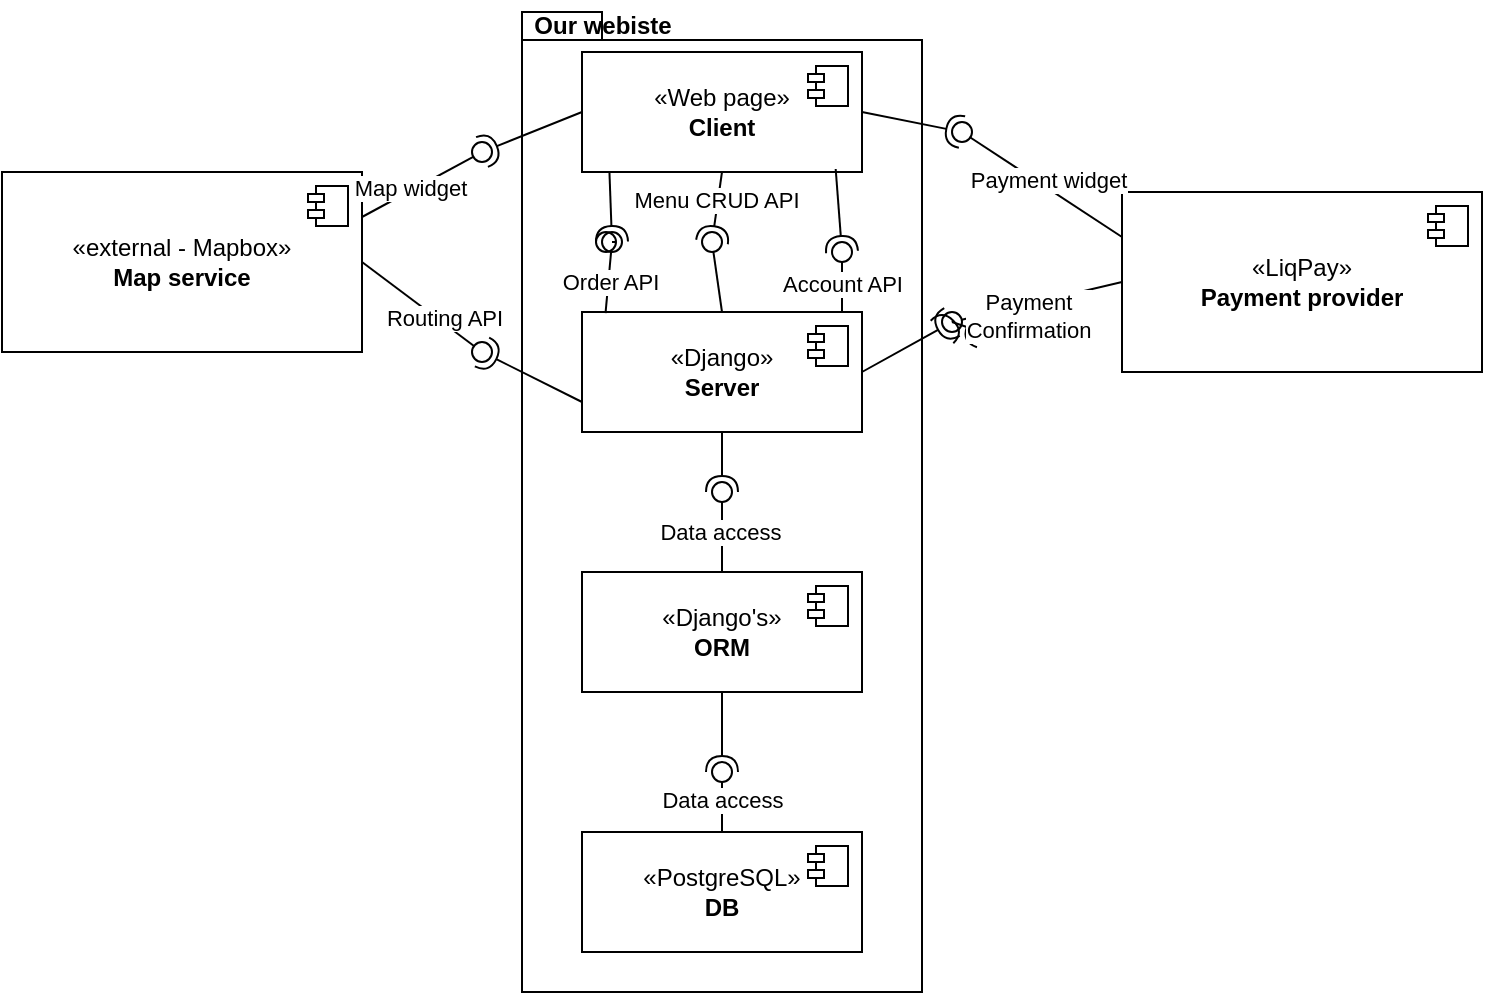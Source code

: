 <mxfile version="28.2.5">
  <diagram name="Page-1" id="gwHtqK4ijJzWARkYH_a7">
    <mxGraphModel dx="1549" dy="1534" grid="1" gridSize="10" guides="1" tooltips="1" connect="1" arrows="1" fold="1" page="1" pageScale="1" pageWidth="827" pageHeight="1169" background="none" math="0" shadow="0">
      <root>
        <mxCell id="0" />
        <mxCell id="1" parent="0" />
        <mxCell id="x9E1pmyxvbZIwIWTpzgv-49" value="" style="shape=folder;fontStyle=1;spacingTop=10;tabWidth=40;tabHeight=14;tabPosition=left;html=1;whiteSpace=wrap;" parent="1" vertex="1">
          <mxGeometry x="220" width="200" height="490" as="geometry" />
        </mxCell>
        <mxCell id="x9E1pmyxvbZIwIWTpzgv-1" value="«Django»&lt;br&gt;&lt;b&gt;Server&lt;/b&gt;" style="html=1;dropTarget=0;whiteSpace=wrap;" parent="1" vertex="1">
          <mxGeometry x="250" y="150" width="140" height="60" as="geometry" />
        </mxCell>
        <mxCell id="x9E1pmyxvbZIwIWTpzgv-2" value="" style="shape=module;jettyWidth=8;jettyHeight=4;" parent="x9E1pmyxvbZIwIWTpzgv-1" vertex="1">
          <mxGeometry x="1" width="20" height="20" relative="1" as="geometry">
            <mxPoint x="-27" y="7" as="offset" />
          </mxGeometry>
        </mxCell>
        <mxCell id="x9E1pmyxvbZIwIWTpzgv-3" value="«Web page»&lt;div&gt;&lt;b&gt;Client&lt;/b&gt;&lt;/div&gt;" style="html=1;dropTarget=0;whiteSpace=wrap;" parent="1" vertex="1">
          <mxGeometry x="250" y="20" width="140" height="60" as="geometry" />
        </mxCell>
        <mxCell id="x9E1pmyxvbZIwIWTpzgv-4" value="" style="shape=module;jettyWidth=8;jettyHeight=4;" parent="x9E1pmyxvbZIwIWTpzgv-3" vertex="1">
          <mxGeometry x="1" width="20" height="20" relative="1" as="geometry">
            <mxPoint x="-27" y="7" as="offset" />
          </mxGeometry>
        </mxCell>
        <mxCell id="x9E1pmyxvbZIwIWTpzgv-5" value="«Django&#39;s»&lt;br&gt;&lt;b&gt;ORM&lt;/b&gt;" style="html=1;dropTarget=0;whiteSpace=wrap;" parent="1" vertex="1">
          <mxGeometry x="250" y="280" width="140" height="60" as="geometry" />
        </mxCell>
        <mxCell id="x9E1pmyxvbZIwIWTpzgv-6" value="" style="shape=module;jettyWidth=8;jettyHeight=4;" parent="x9E1pmyxvbZIwIWTpzgv-5" vertex="1">
          <mxGeometry x="1" width="20" height="20" relative="1" as="geometry">
            <mxPoint x="-27" y="7" as="offset" />
          </mxGeometry>
        </mxCell>
        <mxCell id="x9E1pmyxvbZIwIWTpzgv-7" value="«PostgreSQL»&lt;br&gt;&lt;b&gt;DB&lt;/b&gt;" style="html=1;dropTarget=0;whiteSpace=wrap;" parent="1" vertex="1">
          <mxGeometry x="250" y="410" width="140" height="60" as="geometry" />
        </mxCell>
        <mxCell id="x9E1pmyxvbZIwIWTpzgv-8" value="" style="shape=module;jettyWidth=8;jettyHeight=4;" parent="x9E1pmyxvbZIwIWTpzgv-7" vertex="1">
          <mxGeometry x="1" width="20" height="20" relative="1" as="geometry">
            <mxPoint x="-27" y="7" as="offset" />
          </mxGeometry>
        </mxCell>
        <mxCell id="x9E1pmyxvbZIwIWTpzgv-9" value="" style="rounded=0;orthogonalLoop=1;jettySize=auto;html=1;endArrow=halfCircle;endFill=0;endSize=6;strokeWidth=1;sketch=0;exitX=0.098;exitY=1;exitDx=0;exitDy=0;entryX=0.472;entryY=0.067;entryDx=0;entryDy=0;entryPerimeter=0;exitPerimeter=0;" parent="1" source="x9E1pmyxvbZIwIWTpzgv-3" target="x9E1pmyxvbZIwIWTpzgv-11" edge="1">
          <mxGeometry relative="1" as="geometry">
            <mxPoint x="380" y="265" as="sourcePoint" />
            <mxPoint x="285" y="120" as="targetPoint" />
          </mxGeometry>
        </mxCell>
        <mxCell id="x9E1pmyxvbZIwIWTpzgv-10" value="" style="rounded=0;orthogonalLoop=1;jettySize=auto;html=1;endArrow=oval;endFill=0;sketch=0;sourcePerimeterSpacing=0;targetPerimeterSpacing=0;endSize=10;exitX=0.084;exitY=0.01;exitDx=0;exitDy=0;exitPerimeter=0;" parent="1" source="x9E1pmyxvbZIwIWTpzgv-11" edge="1">
          <mxGeometry relative="1" as="geometry">
            <mxPoint x="290" y="100" as="sourcePoint" />
            <mxPoint x="262" y="115" as="targetPoint" />
          </mxGeometry>
        </mxCell>
        <mxCell id="x9E1pmyxvbZIwIWTpzgv-15" value="" style="ellipse;whiteSpace=wrap;html=1;align=center;aspect=fixed;fillColor=none;strokeColor=none;resizable=0;perimeter=centerPerimeter;rotatable=0;allowArrows=0;points=[];outlineConnect=1;" parent="1" vertex="1">
          <mxGeometry x="310" y="110" width="10" height="10" as="geometry" />
        </mxCell>
        <mxCell id="x9E1pmyxvbZIwIWTpzgv-16" value="" style="rounded=0;orthogonalLoop=1;jettySize=auto;html=1;endArrow=halfCircle;endFill=0;endSize=6;strokeWidth=1;sketch=0;exitX=0.5;exitY=1;exitDx=0;exitDy=0;entryX=0.833;entryY=-0.079;entryDx=0;entryDy=0;entryPerimeter=0;" parent="1" source="x9E1pmyxvbZIwIWTpzgv-3" target="x9E1pmyxvbZIwIWTpzgv-15" edge="1">
          <mxGeometry relative="1" as="geometry">
            <mxPoint x="380" y="115" as="sourcePoint" />
            <mxPoint x="330" y="110" as="targetPoint" />
          </mxGeometry>
        </mxCell>
        <mxCell id="x9E1pmyxvbZIwIWTpzgv-39" value="Menu CRUD API" style="edgeLabel;html=1;align=center;verticalAlign=middle;resizable=0;points=[];" parent="x9E1pmyxvbZIwIWTpzgv-16" vertex="1" connectable="0">
          <mxGeometry x="-0.175" y="-1" relative="1" as="geometry">
            <mxPoint as="offset" />
          </mxGeometry>
        </mxCell>
        <mxCell id="x9E1pmyxvbZIwIWTpzgv-17" value="" style="rounded=0;orthogonalLoop=1;jettySize=auto;html=1;endArrow=oval;endFill=0;sketch=0;sourcePerimeterSpacing=0;targetPerimeterSpacing=0;endSize=10;exitX=0.5;exitY=0;exitDx=0;exitDy=0;entryX=0.736;entryY=0.018;entryDx=0;entryDy=0;entryPerimeter=0;" parent="1" source="x9E1pmyxvbZIwIWTpzgv-1" target="x9E1pmyxvbZIwIWTpzgv-15" edge="1">
          <mxGeometry relative="1" as="geometry">
            <mxPoint x="340" y="115" as="sourcePoint" />
            <mxPoint x="330" y="110" as="targetPoint" />
          </mxGeometry>
        </mxCell>
        <mxCell id="x9E1pmyxvbZIwIWTpzgv-18" value="" style="ellipse;whiteSpace=wrap;html=1;align=center;aspect=fixed;fillColor=none;strokeColor=none;resizable=0;perimeter=centerPerimeter;rotatable=0;allowArrows=0;points=[];outlineConnect=1;" parent="1" vertex="1">
          <mxGeometry x="355" y="110" width="10" height="10" as="geometry" />
        </mxCell>
        <mxCell id="x9E1pmyxvbZIwIWTpzgv-32" value="" style="rounded=0;orthogonalLoop=1;jettySize=auto;html=1;endArrow=halfCircle;endFill=0;endSize=6;strokeWidth=1;sketch=0;exitX=0.906;exitY=0.975;exitDx=0;exitDy=0;exitPerimeter=0;" parent="1" source="x9E1pmyxvbZIwIWTpzgv-3" edge="1">
          <mxGeometry relative="1" as="geometry">
            <mxPoint x="370" y="100" as="sourcePoint" />
            <mxPoint x="380" y="120" as="targetPoint" />
          </mxGeometry>
        </mxCell>
        <mxCell id="x9E1pmyxvbZIwIWTpzgv-33" value="" style="rounded=0;orthogonalLoop=1;jettySize=auto;html=1;endArrow=oval;endFill=0;sketch=0;sourcePerimeterSpacing=0;targetPerimeterSpacing=0;endSize=10;" parent="1" edge="1">
          <mxGeometry relative="1" as="geometry">
            <mxPoint x="380" y="150" as="sourcePoint" />
            <mxPoint x="380" y="120" as="targetPoint" />
          </mxGeometry>
        </mxCell>
        <mxCell id="x9E1pmyxvbZIwIWTpzgv-40" value="Account API" style="edgeLabel;html=1;align=center;verticalAlign=middle;resizable=0;points=[];" parent="x9E1pmyxvbZIwIWTpzgv-33" vertex="1" connectable="0">
          <mxGeometry x="-0.053" relative="1" as="geometry">
            <mxPoint as="offset" />
          </mxGeometry>
        </mxCell>
        <mxCell id="x9E1pmyxvbZIwIWTpzgv-34" value="" style="ellipse;whiteSpace=wrap;html=1;align=center;aspect=fixed;fillColor=none;strokeColor=none;resizable=0;perimeter=centerPerimeter;rotatable=0;allowArrows=0;points=[];outlineConnect=1;" parent="1" vertex="1">
          <mxGeometry x="370" y="140" width="10" height="10" as="geometry" />
        </mxCell>
        <mxCell id="x9E1pmyxvbZIwIWTpzgv-36" value="" style="rounded=0;orthogonalLoop=1;jettySize=auto;html=1;endArrow=oval;endFill=0;sketch=0;sourcePerimeterSpacing=0;targetPerimeterSpacing=0;endSize=10;exitX=0.084;exitY=0.01;exitDx=0;exitDy=0;exitPerimeter=0;" parent="1" source="x9E1pmyxvbZIwIWTpzgv-1" target="x9E1pmyxvbZIwIWTpzgv-11" edge="1">
          <mxGeometry relative="1" as="geometry">
            <mxPoint x="262" y="151" as="sourcePoint" />
            <mxPoint x="262" y="115" as="targetPoint" />
          </mxGeometry>
        </mxCell>
        <mxCell id="x9E1pmyxvbZIwIWTpzgv-37" value="Order API" style="edgeLabel;html=1;align=center;verticalAlign=middle;resizable=0;points=[];" parent="x9E1pmyxvbZIwIWTpzgv-36" vertex="1" connectable="0">
          <mxGeometry x="-0.1" y="-1" relative="1" as="geometry">
            <mxPoint as="offset" />
          </mxGeometry>
        </mxCell>
        <mxCell id="x9E1pmyxvbZIwIWTpzgv-11" value="" style="ellipse;whiteSpace=wrap;html=1;align=center;aspect=fixed;fillColor=none;strokeColor=none;resizable=0;perimeter=centerPerimeter;rotatable=0;allowArrows=0;points=[];outlineConnect=1;" parent="1" vertex="1">
          <mxGeometry x="260" y="110" width="10" height="10" as="geometry" />
        </mxCell>
        <mxCell id="x9E1pmyxvbZIwIWTpzgv-41" value="" style="rounded=0;orthogonalLoop=1;jettySize=auto;html=1;endArrow=halfCircle;endFill=0;endSize=6;strokeWidth=1;sketch=0;exitX=0.5;exitY=1;exitDx=0;exitDy=0;" parent="1" source="x9E1pmyxvbZIwIWTpzgv-1" edge="1">
          <mxGeometry relative="1" as="geometry">
            <mxPoint x="140" y="205" as="sourcePoint" />
            <mxPoint x="320" y="240" as="targetPoint" />
          </mxGeometry>
        </mxCell>
        <mxCell id="x9E1pmyxvbZIwIWTpzgv-42" value="" style="rounded=0;orthogonalLoop=1;jettySize=auto;html=1;endArrow=oval;endFill=0;sketch=0;sourcePerimeterSpacing=0;targetPerimeterSpacing=0;endSize=10;exitX=0.5;exitY=0;exitDx=0;exitDy=0;" parent="1" source="x9E1pmyxvbZIwIWTpzgv-5" edge="1">
          <mxGeometry relative="1" as="geometry">
            <mxPoint x="100" y="205" as="sourcePoint" />
            <mxPoint x="320" y="240" as="targetPoint" />
          </mxGeometry>
        </mxCell>
        <mxCell id="x9E1pmyxvbZIwIWTpzgv-44" value="&lt;div&gt;Data access&lt;/div&gt;" style="edgeLabel;html=1;align=center;verticalAlign=middle;resizable=0;points=[];" parent="x9E1pmyxvbZIwIWTpzgv-42" vertex="1" connectable="0">
          <mxGeometry x="0.018" y="1" relative="1" as="geometry">
            <mxPoint as="offset" />
          </mxGeometry>
        </mxCell>
        <mxCell id="x9E1pmyxvbZIwIWTpzgv-43" value="" style="ellipse;whiteSpace=wrap;html=1;align=center;aspect=fixed;fillColor=none;strokeColor=none;resizable=0;perimeter=centerPerimeter;rotatable=0;allowArrows=0;points=[];outlineConnect=1;" parent="1" vertex="1">
          <mxGeometry x="115" y="200" width="10" height="10" as="geometry" />
        </mxCell>
        <mxCell id="x9E1pmyxvbZIwIWTpzgv-45" value="" style="rounded=0;orthogonalLoop=1;jettySize=auto;html=1;endArrow=halfCircle;endFill=0;endSize=6;strokeWidth=1;sketch=0;exitX=0.5;exitY=1;exitDx=0;exitDy=0;" parent="1" source="x9E1pmyxvbZIwIWTpzgv-5" edge="1">
          <mxGeometry relative="1" as="geometry">
            <mxPoint x="360" y="395" as="sourcePoint" />
            <mxPoint x="320" y="380" as="targetPoint" />
          </mxGeometry>
        </mxCell>
        <mxCell id="x9E1pmyxvbZIwIWTpzgv-46" value="" style="rounded=0;orthogonalLoop=1;jettySize=auto;html=1;endArrow=oval;endFill=0;sketch=0;sourcePerimeterSpacing=0;targetPerimeterSpacing=0;endSize=10;exitX=0.5;exitY=0;exitDx=0;exitDy=0;" parent="1" source="x9E1pmyxvbZIwIWTpzgv-7" edge="1">
          <mxGeometry relative="1" as="geometry">
            <mxPoint x="320" y="395" as="sourcePoint" />
            <mxPoint x="320" y="380" as="targetPoint" />
          </mxGeometry>
        </mxCell>
        <mxCell id="x9E1pmyxvbZIwIWTpzgv-48" value="Data access" style="edgeLabel;html=1;align=center;verticalAlign=middle;resizable=0;points=[];" parent="x9E1pmyxvbZIwIWTpzgv-46" vertex="1" connectable="0">
          <mxGeometry x="0.094" relative="1" as="geometry">
            <mxPoint as="offset" />
          </mxGeometry>
        </mxCell>
        <mxCell id="x9E1pmyxvbZIwIWTpzgv-47" value="" style="ellipse;whiteSpace=wrap;html=1;align=center;aspect=fixed;fillColor=none;strokeColor=none;resizable=0;perimeter=centerPerimeter;rotatable=0;allowArrows=0;points=[];outlineConnect=1;" parent="1" vertex="1">
          <mxGeometry x="335" y="390" width="10" height="10" as="geometry" />
        </mxCell>
        <mxCell id="x9E1pmyxvbZIwIWTpzgv-50" value="Our webiste" style="text;align=center;fontStyle=1;verticalAlign=middle;spacingLeft=3;spacingRight=3;strokeColor=none;rotatable=0;points=[[0,0.5],[1,0.5]];portConstraint=eastwest;html=1;" parent="1" vertex="1">
          <mxGeometry x="220" y="-6" width="80" height="26" as="geometry" />
        </mxCell>
        <mxCell id="x9E1pmyxvbZIwIWTpzgv-53" value="«external - Mapbox»&lt;br&gt;&lt;b&gt;Map service&lt;/b&gt;" style="html=1;dropTarget=0;whiteSpace=wrap;" parent="1" vertex="1">
          <mxGeometry x="-40" y="80" width="180" height="90" as="geometry" />
        </mxCell>
        <mxCell id="x9E1pmyxvbZIwIWTpzgv-54" value="" style="shape=module;jettyWidth=8;jettyHeight=4;" parent="x9E1pmyxvbZIwIWTpzgv-53" vertex="1">
          <mxGeometry x="1" width="20" height="20" relative="1" as="geometry">
            <mxPoint x="-27" y="7" as="offset" />
          </mxGeometry>
        </mxCell>
        <mxCell id="x9E1pmyxvbZIwIWTpzgv-58" value="" style="rounded=0;orthogonalLoop=1;jettySize=auto;html=1;endArrow=halfCircle;endFill=0;endSize=6;strokeWidth=1;sketch=0;exitX=0;exitY=0.5;exitDx=0;exitDy=0;" parent="1" source="x9E1pmyxvbZIwIWTpzgv-3" edge="1">
          <mxGeometry relative="1" as="geometry">
            <mxPoint x="180" y="61" as="sourcePoint" />
            <mxPoint x="200" y="70" as="targetPoint" />
          </mxGeometry>
        </mxCell>
        <mxCell id="x9E1pmyxvbZIwIWTpzgv-60" value="" style="ellipse;whiteSpace=wrap;html=1;align=center;aspect=fixed;fillColor=none;strokeColor=none;resizable=0;perimeter=centerPerimeter;rotatable=0;allowArrows=0;points=[];outlineConnect=1;" parent="1" vertex="1">
          <mxGeometry x="155" y="56" width="10" height="10" as="geometry" />
        </mxCell>
        <mxCell id="x9E1pmyxvbZIwIWTpzgv-61" value="" style="rounded=0;orthogonalLoop=1;jettySize=auto;html=1;endArrow=oval;endFill=0;sketch=0;sourcePerimeterSpacing=0;targetPerimeterSpacing=0;endSize=10;exitX=1;exitY=0.25;exitDx=0;exitDy=0;" parent="1" source="x9E1pmyxvbZIwIWTpzgv-53" edge="1">
          <mxGeometry relative="1" as="geometry">
            <mxPoint x="140" y="61" as="sourcePoint" />
            <mxPoint x="200" y="70" as="targetPoint" />
          </mxGeometry>
        </mxCell>
        <mxCell id="x9E1pmyxvbZIwIWTpzgv-62" value="&lt;div&gt;Map widget&lt;/div&gt;" style="edgeLabel;html=1;align=center;verticalAlign=middle;resizable=0;points=[];" parent="x9E1pmyxvbZIwIWTpzgv-61" vertex="1" connectable="0">
          <mxGeometry x="-0.176" y="2" relative="1" as="geometry">
            <mxPoint as="offset" />
          </mxGeometry>
        </mxCell>
        <mxCell id="x9E1pmyxvbZIwIWTpzgv-63" value="" style="rounded=0;orthogonalLoop=1;jettySize=auto;html=1;endArrow=halfCircle;endFill=0;endSize=6;strokeWidth=1;sketch=0;exitX=0;exitY=0.75;exitDx=0;exitDy=0;" parent="1" source="x9E1pmyxvbZIwIWTpzgv-1" edge="1">
          <mxGeometry relative="1" as="geometry">
            <mxPoint x="205" y="215" as="sourcePoint" />
            <mxPoint x="200" y="170" as="targetPoint" />
          </mxGeometry>
        </mxCell>
        <mxCell id="x9E1pmyxvbZIwIWTpzgv-64" value="" style="rounded=0;orthogonalLoop=1;jettySize=auto;html=1;endArrow=oval;endFill=0;sketch=0;sourcePerimeterSpacing=0;targetPerimeterSpacing=0;endSize=10;exitX=1;exitY=0.5;exitDx=0;exitDy=0;" parent="1" source="x9E1pmyxvbZIwIWTpzgv-53" edge="1">
          <mxGeometry relative="1" as="geometry">
            <mxPoint x="165" y="215" as="sourcePoint" />
            <mxPoint x="200" y="170" as="targetPoint" />
          </mxGeometry>
        </mxCell>
        <mxCell id="x9E1pmyxvbZIwIWTpzgv-66" value="Routing API" style="edgeLabel;html=1;align=center;verticalAlign=middle;resizable=0;points=[];" parent="x9E1pmyxvbZIwIWTpzgv-64" vertex="1" connectable="0">
          <mxGeometry x="0.312" y="2" relative="1" as="geometry">
            <mxPoint as="offset" />
          </mxGeometry>
        </mxCell>
        <mxCell id="x9E1pmyxvbZIwIWTpzgv-65" value="" style="ellipse;whiteSpace=wrap;html=1;align=center;aspect=fixed;fillColor=none;strokeColor=none;resizable=0;perimeter=centerPerimeter;rotatable=0;allowArrows=0;points=[];outlineConnect=1;" parent="1" vertex="1">
          <mxGeometry x="180" y="210" width="10" height="10" as="geometry" />
        </mxCell>
        <mxCell id="x9E1pmyxvbZIwIWTpzgv-67" value="«LiqPay»&lt;br&gt;&lt;b&gt;Payment provider&lt;/b&gt;" style="html=1;dropTarget=0;whiteSpace=wrap;" parent="1" vertex="1">
          <mxGeometry x="520" y="90" width="180" height="90" as="geometry" />
        </mxCell>
        <mxCell id="x9E1pmyxvbZIwIWTpzgv-68" value="" style="shape=module;jettyWidth=8;jettyHeight=4;" parent="x9E1pmyxvbZIwIWTpzgv-67" vertex="1">
          <mxGeometry x="1" width="20" height="20" relative="1" as="geometry">
            <mxPoint x="-27" y="7" as="offset" />
          </mxGeometry>
        </mxCell>
        <mxCell id="x9E1pmyxvbZIwIWTpzgv-71" value="" style="rounded=0;orthogonalLoop=1;jettySize=auto;html=1;endArrow=halfCircle;endFill=0;endSize=6;strokeWidth=1;sketch=0;exitX=1;exitY=0.5;exitDx=0;exitDy=0;" parent="1" source="x9E1pmyxvbZIwIWTpzgv-3" edge="1">
          <mxGeometry relative="1" as="geometry">
            <mxPoint x="510" y="62" as="sourcePoint" />
            <mxPoint x="440" y="60" as="targetPoint" />
          </mxGeometry>
        </mxCell>
        <mxCell id="x9E1pmyxvbZIwIWTpzgv-72" value="" style="rounded=0;orthogonalLoop=1;jettySize=auto;html=1;endArrow=oval;endFill=0;sketch=0;sourcePerimeterSpacing=0;targetPerimeterSpacing=0;endSize=10;exitX=0;exitY=0.25;exitDx=0;exitDy=0;" parent="1" source="x9E1pmyxvbZIwIWTpzgv-67" edge="1">
          <mxGeometry relative="1" as="geometry">
            <mxPoint x="470" y="62" as="sourcePoint" />
            <mxPoint x="440" y="60" as="targetPoint" />
          </mxGeometry>
        </mxCell>
        <mxCell id="x9E1pmyxvbZIwIWTpzgv-74" value="&lt;div&gt;Payment widget&lt;/div&gt;" style="edgeLabel;html=1;align=center;verticalAlign=middle;resizable=0;points=[];" parent="x9E1pmyxvbZIwIWTpzgv-72" vertex="1" connectable="0">
          <mxGeometry x="-0.031" y="-4" relative="1" as="geometry">
            <mxPoint x="-1" as="offset" />
          </mxGeometry>
        </mxCell>
        <mxCell id="x9E1pmyxvbZIwIWTpzgv-73" value="" style="ellipse;whiteSpace=wrap;html=1;align=center;aspect=fixed;fillColor=none;strokeColor=none;resizable=0;perimeter=centerPerimeter;rotatable=0;allowArrows=0;points=[];outlineConnect=1;" parent="1" vertex="1">
          <mxGeometry x="485" y="57" width="10" height="10" as="geometry" />
        </mxCell>
        <mxCell id="x9E1pmyxvbZIwIWTpzgv-75" value="" style="rounded=0;orthogonalLoop=1;jettySize=auto;html=1;endArrow=halfCircle;endFill=0;endSize=6;strokeWidth=1;sketch=0;exitX=1;exitY=0.5;exitDx=0;exitDy=0;" parent="1" source="x9E1pmyxvbZIwIWTpzgv-77" edge="1">
          <mxGeometry relative="1" as="geometry">
            <mxPoint x="510" y="146" as="sourcePoint" />
            <mxPoint x="450" y="160" as="targetPoint" />
          </mxGeometry>
        </mxCell>
        <mxCell id="x9E1pmyxvbZIwIWTpzgv-76" value="" style="rounded=0;orthogonalLoop=1;jettySize=auto;html=1;endArrow=oval;endFill=0;sketch=0;sourcePerimeterSpacing=0;targetPerimeterSpacing=0;endSize=10;exitX=0;exitY=0.5;exitDx=0;exitDy=0;" parent="1" source="x9E1pmyxvbZIwIWTpzgv-67" target="x9E1pmyxvbZIwIWTpzgv-77" edge="1">
          <mxGeometry relative="1" as="geometry">
            <mxPoint x="470" y="146" as="sourcePoint" />
          </mxGeometry>
        </mxCell>
        <mxCell id="x9E1pmyxvbZIwIWTpzgv-79" value="&lt;div&gt;Payment&lt;/div&gt;&lt;div&gt;Confirmation&lt;/div&gt;" style="edgeLabel;html=1;align=center;verticalAlign=middle;resizable=0;points=[];" parent="x9E1pmyxvbZIwIWTpzgv-76" vertex="1" connectable="0">
          <mxGeometry x="0.141" y="5" relative="1" as="geometry">
            <mxPoint as="offset" />
          </mxGeometry>
        </mxCell>
        <mxCell id="x9E1pmyxvbZIwIWTpzgv-78" value="" style="rounded=0;orthogonalLoop=1;jettySize=auto;html=1;endArrow=halfCircle;endFill=0;endSize=6;strokeWidth=1;sketch=0;exitX=1;exitY=0.5;exitDx=0;exitDy=0;" parent="1" source="x9E1pmyxvbZIwIWTpzgv-77" edge="1">
          <mxGeometry relative="1" as="geometry">
            <mxPoint x="390" y="180" as="sourcePoint" />
            <mxPoint x="430" y="160" as="targetPoint" />
          </mxGeometry>
        </mxCell>
        <mxCell id="x9E1pmyxvbZIwIWTpzgv-80" value="" style="rounded=0;orthogonalLoop=1;jettySize=auto;html=1;endArrow=halfCircle;endFill=0;endSize=6;strokeWidth=1;sketch=0;exitX=1;exitY=0.5;exitDx=0;exitDy=0;" parent="1" source="x9E1pmyxvbZIwIWTpzgv-1" target="x9E1pmyxvbZIwIWTpzgv-77" edge="1">
          <mxGeometry relative="1" as="geometry">
            <mxPoint x="390" y="180" as="sourcePoint" />
            <mxPoint x="430" y="160" as="targetPoint" />
          </mxGeometry>
        </mxCell>
        <mxCell id="x9E1pmyxvbZIwIWTpzgv-77" value="" style="ellipse;whiteSpace=wrap;html=1;align=center;aspect=fixed;fillColor=none;strokeColor=none;resizable=0;perimeter=centerPerimeter;rotatable=0;allowArrows=0;points=[];outlineConnect=1;" parent="1" vertex="1">
          <mxGeometry x="430" y="150" width="10" height="10" as="geometry" />
        </mxCell>
      </root>
    </mxGraphModel>
  </diagram>
</mxfile>
